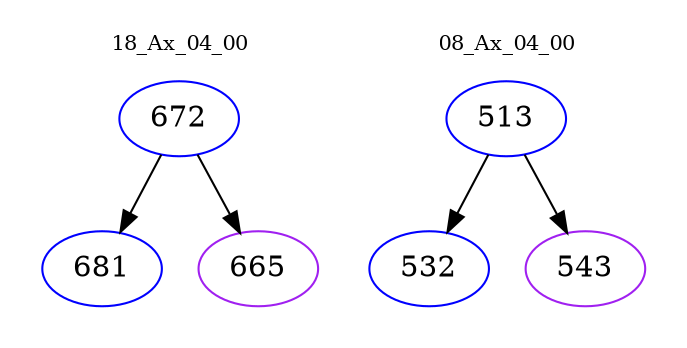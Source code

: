 digraph{
subgraph cluster_0 {
color = white
label = "18_Ax_04_00";
fontsize=10;
T0_672 [label="672", color="blue"]
T0_672 -> T0_681 [color="black"]
T0_681 [label="681", color="blue"]
T0_672 -> T0_665 [color="black"]
T0_665 [label="665", color="purple"]
}
subgraph cluster_1 {
color = white
label = "08_Ax_04_00";
fontsize=10;
T1_513 [label="513", color="blue"]
T1_513 -> T1_532 [color="black"]
T1_532 [label="532", color="blue"]
T1_513 -> T1_543 [color="black"]
T1_543 [label="543", color="purple"]
}
}
